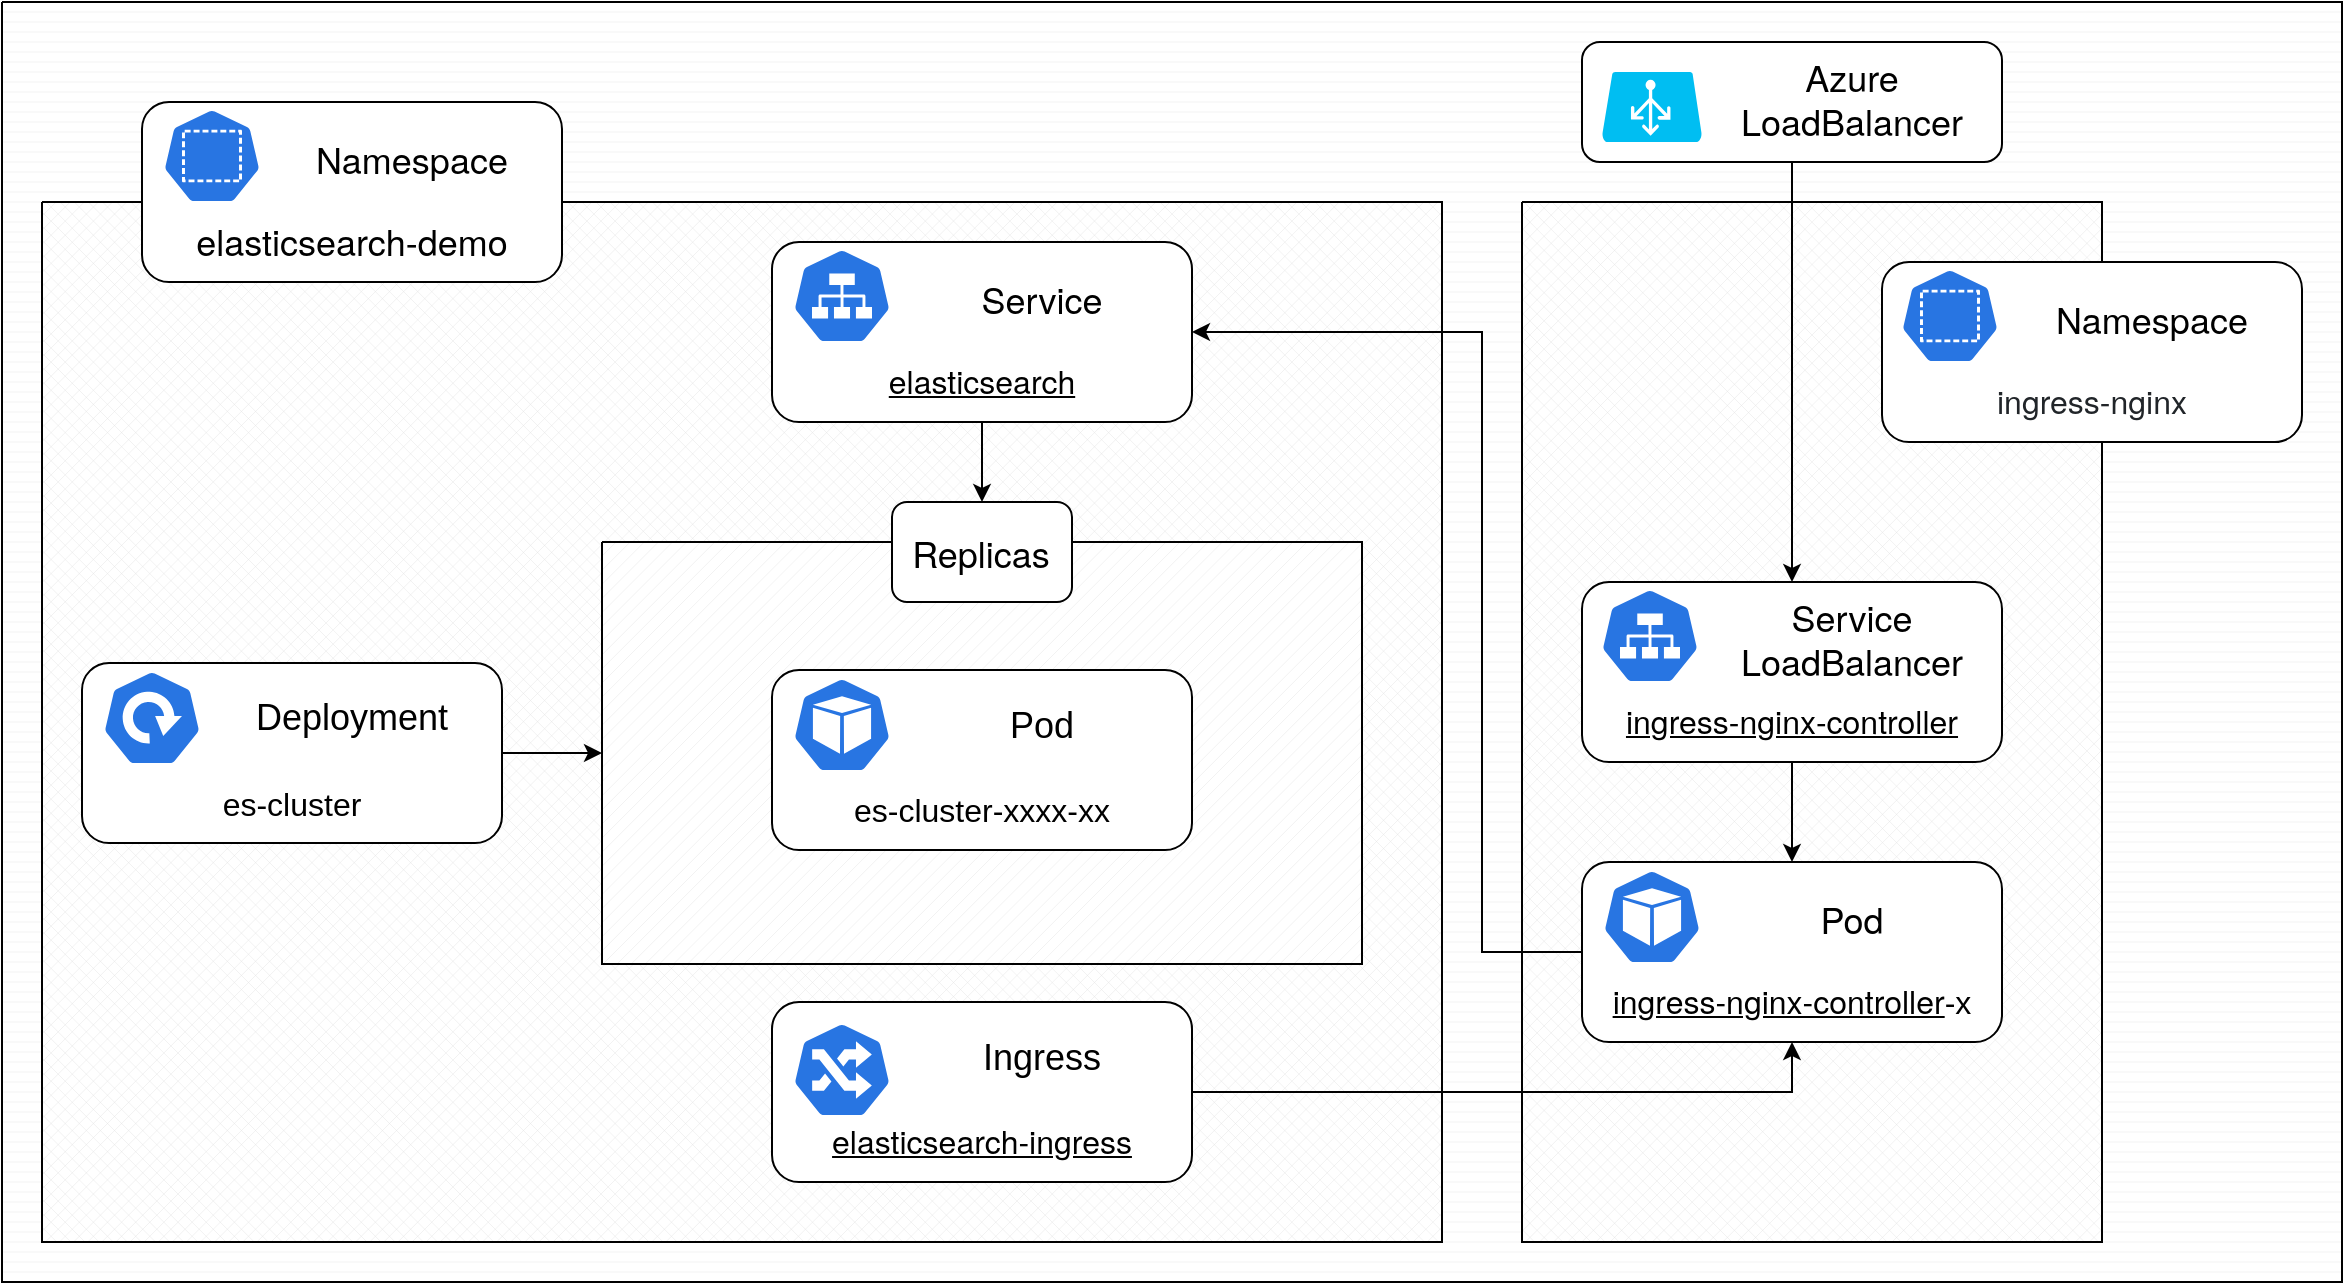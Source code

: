 <mxfile version="13.8.4" type="device"><diagram id="f106602c-feb2-e66a-4537-3a34d633f6aa" name="Page-1"><mxGraphModel dx="3124" dy="908" grid="1" gridSize="10" guides="1" tooltips="1" connect="1" arrows="1" fold="1" page="1" pageScale="1" pageWidth="1169" pageHeight="827" background="#ffffff" math="0" shadow="0"><root><mxCell id="0"/><mxCell id="1" parent="0"/><mxCell id="Gf2ZqYmmddDBSyahcJ5x-171" value="" style="verticalLabelPosition=bottom;verticalAlign=top;html=1;shape=mxgraph.basic.patternFillRect;fillStyle=hor;step=5;fillStrokeWidth=0.2;fillStrokeColor=#dddddd;" vertex="1" parent="1"><mxGeometry x="-100" y="60" width="1170" height="640" as="geometry"/></mxCell><mxCell id="Gf2ZqYmmddDBSyahcJ5x-125" value="" style="verticalLabelPosition=bottom;verticalAlign=top;html=1;shape=mxgraph.basic.patternFillRect;fillStyle=diagGrid;step=5;fillStrokeWidth=0.2;fillStrokeColor=#dddddd;" vertex="1" parent="1"><mxGeometry x="-80" y="160" width="700" height="520" as="geometry"/></mxCell><mxCell id="Gf2ZqYmmddDBSyahcJ5x-156" value="" style="verticalLabelPosition=bottom;verticalAlign=top;html=1;shape=mxgraph.basic.patternFillRect;fillStyle=diagGrid;step=5;fillStrokeWidth=0.2;fillStrokeColor=#dddddd;" vertex="1" parent="1"><mxGeometry x="660" y="160" width="290" height="520" as="geometry"/></mxCell><mxCell id="Gf2ZqYmmddDBSyahcJ5x-63" value="" style="group" vertex="1" connectable="0" parent="1"><mxGeometry x="690" y="350" width="210" height="90" as="geometry"/></mxCell><mxCell id="Gf2ZqYmmddDBSyahcJ5x-64" value="" style="rounded=1;whiteSpace=wrap;html=1;" vertex="1" parent="Gf2ZqYmmddDBSyahcJ5x-63"><mxGeometry width="210" height="90" as="geometry"/></mxCell><mxCell id="Gf2ZqYmmddDBSyahcJ5x-65" value="&lt;span style=&quot;font-family: &amp;#34;helvetica neue&amp;#34; , &amp;#34;helvetica&amp;#34; , &amp;#34;arial&amp;#34; , sans-serif ; font-size: 18px ; text-align: left ; background-color: rgb(255 , 255 , 255)&quot;&gt;Service&lt;br&gt;LoadBalancer&lt;br&gt;&lt;/span&gt;" style="text;html=1;strokeColor=none;fillColor=none;align=center;verticalAlign=middle;whiteSpace=wrap;rounded=0;" vertex="1" parent="Gf2ZqYmmddDBSyahcJ5x-63"><mxGeometry x="70" y="17.5" width="130" height="20" as="geometry"/></mxCell><mxCell id="Gf2ZqYmmddDBSyahcJ5x-66" value="&lt;div style=&quot;text-align: left&quot;&gt;&lt;a href=&quot;http://localhost:8001/ingress-nginx/Service/ingress-nginx-controller&quot; class=&quot;ServiceColor EntityReference&quot; style=&quot;box-sizing: border-box ; background-color: rgb(255 , 255 , 255) ; font-family: &amp;#34;helvetica neue&amp;#34; , &amp;#34;helvetica&amp;#34; , &amp;#34;arial&amp;#34; , sans-serif ; color: black&quot;&gt;ingress-nginx-controller&lt;/a&gt;&lt;br&gt;&lt;/div&gt;" style="text;html=1;strokeColor=none;fillColor=none;align=center;verticalAlign=middle;whiteSpace=wrap;rounded=0;fontSize=16;" vertex="1" parent="Gf2ZqYmmddDBSyahcJ5x-63"><mxGeometry x="10" y="60" width="190" height="20" as="geometry"/></mxCell><mxCell id="Gf2ZqYmmddDBSyahcJ5x-176" value="" style="html=1;dashed=0;whitespace=wrap;fillColor=#2875E2;strokeColor=#ffffff;points=[[0.005,0.63,0],[0.1,0.2,0],[0.9,0.2,0],[0.5,0,0],[0.995,0.63,0],[0.72,0.99,0],[0.5,1,0],[0.28,0.99,0]];shape=mxgraph.kubernetes.icon;prIcon=svc" vertex="1" parent="Gf2ZqYmmddDBSyahcJ5x-63"><mxGeometry x="9" y="3" width="50" height="48" as="geometry"/></mxCell><mxCell id="Gf2ZqYmmddDBSyahcJ5x-68" value="" style="group" vertex="1" connectable="0" parent="1"><mxGeometry x="690" y="490" width="210" height="90" as="geometry"/></mxCell><mxCell id="Gf2ZqYmmddDBSyahcJ5x-69" value="" style="rounded=1;whiteSpace=wrap;html=1;" vertex="1" parent="Gf2ZqYmmddDBSyahcJ5x-68"><mxGeometry width="210" height="90" as="geometry"/></mxCell><mxCell id="Gf2ZqYmmddDBSyahcJ5x-70" value="&lt;span style=&quot;font-family: &amp;#34;helvetica neue&amp;#34; , &amp;#34;helvetica&amp;#34; , &amp;#34;arial&amp;#34; , sans-serif ; font-size: 18px ; text-align: left ; background-color: rgb(255 , 255 , 255)&quot;&gt;Pod&lt;br&gt;&lt;/span&gt;" style="text;html=1;strokeColor=none;fillColor=none;align=center;verticalAlign=middle;whiteSpace=wrap;rounded=0;" vertex="1" parent="Gf2ZqYmmddDBSyahcJ5x-68"><mxGeometry x="70" y="17.5" width="130" height="20" as="geometry"/></mxCell><mxCell id="Gf2ZqYmmddDBSyahcJ5x-71" value="&lt;div style=&quot;text-align: left&quot;&gt;&lt;a href=&quot;http://localhost:8001/ingress-nginx/Service/ingress-nginx-controller&quot; class=&quot;ServiceColor EntityReference&quot; style=&quot;box-sizing: border-box ; background-color: rgb(255 , 255 , 255) ; font-family: &amp;#34;helvetica neue&amp;#34; , &amp;#34;helvetica&amp;#34; , &amp;#34;arial&amp;#34; , sans-serif ; color: black&quot;&gt;ingress-nginx-controller&lt;/a&gt;-x&lt;br&gt;&lt;/div&gt;" style="text;html=1;strokeColor=none;fillColor=none;align=center;verticalAlign=middle;whiteSpace=wrap;rounded=0;fontSize=16;" vertex="1" parent="Gf2ZqYmmddDBSyahcJ5x-68"><mxGeometry x="10" y="60" width="190" height="20" as="geometry"/></mxCell><mxCell id="Gf2ZqYmmddDBSyahcJ5x-175" value="" style="html=1;dashed=0;whitespace=wrap;fillColor=#2875E2;strokeColor=#ffffff;points=[[0.005,0.63,0],[0.1,0.2,0],[0.9,0.2,0],[0.5,0,0],[0.995,0.63,0],[0.72,0.99,0],[0.5,1,0],[0.28,0.99,0]];shape=mxgraph.kubernetes.icon;prIcon=pod" vertex="1" parent="Gf2ZqYmmddDBSyahcJ5x-68"><mxGeometry x="10" y="3.5" width="50" height="48" as="geometry"/></mxCell><mxCell id="Gf2ZqYmmddDBSyahcJ5x-79" value="" style="group" vertex="1" connectable="0" parent="1"><mxGeometry x="690" y="80" width="210" height="60" as="geometry"/></mxCell><mxCell id="Gf2ZqYmmddDBSyahcJ5x-75" value="" style="rounded=1;whiteSpace=wrap;html=1;" vertex="1" parent="Gf2ZqYmmddDBSyahcJ5x-79"><mxGeometry width="210" height="60" as="geometry"/></mxCell><mxCell id="Gf2ZqYmmddDBSyahcJ5x-76" value="&lt;span style=&quot;font-family: &amp;#34;helvetica neue&amp;#34; , &amp;#34;helvetica&amp;#34; , &amp;#34;arial&amp;#34; , sans-serif ; font-size: 18px ; text-align: left ; background-color: rgb(255 , 255 , 255)&quot;&gt;Azure&lt;br&gt;LoadBalancer&lt;br&gt;&lt;/span&gt;" style="text;html=1;strokeColor=none;fillColor=none;align=center;verticalAlign=middle;whiteSpace=wrap;rounded=0;" vertex="1" parent="Gf2ZqYmmddDBSyahcJ5x-79"><mxGeometry x="70" y="17.5" width="130" height="20" as="geometry"/></mxCell><mxCell id="Gf2ZqYmmddDBSyahcJ5x-73" value="" style="verticalLabelPosition=bottom;html=1;verticalAlign=top;align=center;strokeColor=none;fillColor=#00BEF2;shape=mxgraph.azure.azure_load_balancer;" vertex="1" parent="Gf2ZqYmmddDBSyahcJ5x-79"><mxGeometry x="10" y="15" width="50" height="35" as="geometry"/></mxCell><mxCell id="Gf2ZqYmmddDBSyahcJ5x-82" style="edgeStyle=orthogonalEdgeStyle;rounded=0;orthogonalLoop=1;jettySize=auto;html=1;exitX=0.5;exitY=1;exitDx=0;exitDy=0;entryX=0.5;entryY=0;entryDx=0;entryDy=0;" edge="1" parent="1" source="Gf2ZqYmmddDBSyahcJ5x-75" target="Gf2ZqYmmddDBSyahcJ5x-64"><mxGeometry relative="1" as="geometry"/></mxCell><mxCell id="Gf2ZqYmmddDBSyahcJ5x-85" style="edgeStyle=orthogonalEdgeStyle;rounded=0;orthogonalLoop=1;jettySize=auto;html=1;exitX=0.5;exitY=1;exitDx=0;exitDy=0;" edge="1" parent="1" source="Gf2ZqYmmddDBSyahcJ5x-64" target="Gf2ZqYmmddDBSyahcJ5x-69"><mxGeometry relative="1" as="geometry"/></mxCell><mxCell id="Gf2ZqYmmddDBSyahcJ5x-92" value="" style="group" vertex="1" connectable="0" parent="1"><mxGeometry x="285" y="180" width="210" height="90" as="geometry"/></mxCell><mxCell id="Gf2ZqYmmddDBSyahcJ5x-93" value="" style="rounded=1;whiteSpace=wrap;html=1;" vertex="1" parent="Gf2ZqYmmddDBSyahcJ5x-92"><mxGeometry width="210" height="90" as="geometry"/></mxCell><mxCell id="Gf2ZqYmmddDBSyahcJ5x-94" value="&lt;span style=&quot;font-family: &amp;#34;helvetica neue&amp;#34; , &amp;#34;helvetica&amp;#34; , &amp;#34;arial&amp;#34; , sans-serif ; font-size: 18px ; text-align: left ; background-color: rgb(255 , 255 , 255)&quot;&gt;Service&lt;br&gt;&lt;/span&gt;" style="text;html=1;strokeColor=none;fillColor=none;align=center;verticalAlign=middle;whiteSpace=wrap;rounded=0;" vertex="1" parent="Gf2ZqYmmddDBSyahcJ5x-92"><mxGeometry x="70" y="17.5" width="130" height="20" as="geometry"/></mxCell><mxCell id="Gf2ZqYmmddDBSyahcJ5x-95" value="&lt;div style=&quot;text-align: left&quot;&gt;&lt;a href=&quot;http://localhost:8001/elasticsearch-demo/Service/elasticsearch&quot; class=&quot;ServiceColor EntityReference&quot; style=&quot;box-sizing: border-box ; background-color: rgb(255 , 255 , 255) ; font-family: &amp;#34;helvetica neue&amp;#34; , &amp;#34;helvetica&amp;#34; , &amp;#34;arial&amp;#34; , sans-serif ; color: black&quot;&gt;elasticsearch&lt;/a&gt;&lt;br&gt;&lt;/div&gt;" style="text;html=1;strokeColor=none;fillColor=none;align=center;verticalAlign=middle;whiteSpace=wrap;rounded=0;fontSize=16;" vertex="1" parent="Gf2ZqYmmddDBSyahcJ5x-92"><mxGeometry x="10" y="60" width="190" height="20" as="geometry"/></mxCell><mxCell id="Gf2ZqYmmddDBSyahcJ5x-177" value="" style="html=1;dashed=0;whitespace=wrap;fillColor=#2875E2;strokeColor=#ffffff;points=[[0.005,0.63,0],[0.1,0.2,0],[0.9,0.2,0],[0.5,0,0],[0.995,0.63,0],[0.72,0.99,0],[0.5,1,0],[0.28,0.99,0]];shape=mxgraph.kubernetes.icon;prIcon=svc" vertex="1" parent="Gf2ZqYmmddDBSyahcJ5x-92"><mxGeometry x="10" y="3" width="50" height="48" as="geometry"/></mxCell><mxCell id="Gf2ZqYmmddDBSyahcJ5x-127" value="" style="group" vertex="1" connectable="0" parent="1"><mxGeometry x="-60" y="390.5" width="210" height="90" as="geometry"/></mxCell><mxCell id="Gf2ZqYmmddDBSyahcJ5x-128" value="" style="rounded=1;whiteSpace=wrap;html=1;" vertex="1" parent="Gf2ZqYmmddDBSyahcJ5x-127"><mxGeometry width="210" height="90" as="geometry"/></mxCell><mxCell id="Gf2ZqYmmddDBSyahcJ5x-129" value="&lt;font style=&quot;font-size: 18px&quot;&gt;Deployment&lt;/font&gt;" style="text;html=1;strokeColor=none;fillColor=none;align=center;verticalAlign=middle;whiteSpace=wrap;rounded=0;" vertex="1" parent="Gf2ZqYmmddDBSyahcJ5x-127"><mxGeometry x="70" y="17.5" width="130" height="20" as="geometry"/></mxCell><mxCell id="Gf2ZqYmmddDBSyahcJ5x-130" value="&lt;div style=&quot;text-align: left&quot;&gt;es-cluster&lt;/div&gt;" style="text;html=1;strokeColor=none;fillColor=none;align=center;verticalAlign=middle;whiteSpace=wrap;rounded=0;fontSize=16;" vertex="1" parent="Gf2ZqYmmddDBSyahcJ5x-127"><mxGeometry x="10" y="60" width="190" height="20" as="geometry"/></mxCell><mxCell id="Gf2ZqYmmddDBSyahcJ5x-131" value="" style="html=1;dashed=0;whitespace=wrap;fillColor=#2875E2;strokeColor=#ffffff;points=[[0.005,0.63,0],[0.1,0.2,0],[0.9,0.2,0],[0.5,0,0],[0.995,0.63,0],[0.72,0.99,0],[0.5,1,0],[0.28,0.99,0]];shape=mxgraph.kubernetes.icon;prIcon=deploy" vertex="1" parent="Gf2ZqYmmddDBSyahcJ5x-127"><mxGeometry x="10" y="3.5" width="50" height="48" as="geometry"/></mxCell><mxCell id="Gf2ZqYmmddDBSyahcJ5x-136" style="edgeStyle=orthogonalEdgeStyle;rounded=0;orthogonalLoop=1;jettySize=auto;html=1;exitX=1;exitY=0.5;exitDx=0;exitDy=0;entryX=0;entryY=0.5;entryDx=0;entryDy=0;entryPerimeter=0;" edge="1" parent="1" source="Gf2ZqYmmddDBSyahcJ5x-128" target="Gf2ZqYmmddDBSyahcJ5x-126"><mxGeometry relative="1" as="geometry"/></mxCell><mxCell id="Gf2ZqYmmddDBSyahcJ5x-142" value="" style="group" vertex="1" connectable="0" parent="1"><mxGeometry x="-30" y="110" width="210" height="90" as="geometry"/></mxCell><mxCell id="Gf2ZqYmmddDBSyahcJ5x-143" value="" style="rounded=1;whiteSpace=wrap;html=1;" vertex="1" parent="Gf2ZqYmmddDBSyahcJ5x-142"><mxGeometry width="210" height="90" as="geometry"/></mxCell><mxCell id="Gf2ZqYmmddDBSyahcJ5x-144" value="&lt;span style=&quot;font-family: &amp;#34;helvetica neue&amp;#34; , &amp;#34;helvetica&amp;#34; , &amp;#34;arial&amp;#34; , sans-serif ; font-size: 18px ; text-align: left ; background-color: rgb(255 , 255 , 255)&quot;&gt;Namespace&lt;/span&gt;" style="text;html=1;strokeColor=none;fillColor=none;align=center;verticalAlign=middle;whiteSpace=wrap;rounded=0;" vertex="1" parent="Gf2ZqYmmddDBSyahcJ5x-142"><mxGeometry x="70" y="17.5" width="130" height="20" as="geometry"/></mxCell><mxCell id="Gf2ZqYmmddDBSyahcJ5x-145" value="&lt;div style=&quot;text-align: left&quot;&gt;&lt;span style=&quot;font-family: &amp;#34;helvetica neue&amp;#34; , &amp;#34;helvetica&amp;#34; , &amp;#34;arial&amp;#34; , sans-serif ; font-size: 18px ; background-color: rgb(255 , 255 , 255)&quot;&gt;elasticsearch-demo&lt;/span&gt;&lt;br&gt;&lt;/div&gt;" style="text;html=1;strokeColor=none;fillColor=none;align=center;verticalAlign=middle;whiteSpace=wrap;rounded=0;fontSize=16;" vertex="1" parent="Gf2ZqYmmddDBSyahcJ5x-142"><mxGeometry x="10" y="60" width="190" height="20" as="geometry"/></mxCell><mxCell id="Gf2ZqYmmddDBSyahcJ5x-173" value="" style="html=1;dashed=0;whitespace=wrap;fillColor=#2875E2;strokeColor=#ffffff;points=[[0.005,0.63,0],[0.1,0.2,0],[0.9,0.2,0],[0.5,0,0],[0.995,0.63,0],[0.72,0.99,0],[0.5,1,0],[0.28,0.99,0]];shape=mxgraph.kubernetes.icon;prIcon=ns" vertex="1" parent="Gf2ZqYmmddDBSyahcJ5x-142"><mxGeometry x="10" y="3" width="50" height="48" as="geometry"/></mxCell><mxCell id="Gf2ZqYmmddDBSyahcJ5x-149" style="edgeStyle=orthogonalEdgeStyle;rounded=0;orthogonalLoop=1;jettySize=auto;html=1;exitX=0.5;exitY=1;exitDx=0;exitDy=0;entryX=0.5;entryY=0;entryDx=0;entryDy=0;" edge="1" parent="1" source="Gf2ZqYmmddDBSyahcJ5x-93" target="Gf2ZqYmmddDBSyahcJ5x-133"><mxGeometry relative="1" as="geometry"/></mxCell><mxCell id="Gf2ZqYmmddDBSyahcJ5x-153" style="edgeStyle=orthogonalEdgeStyle;rounded=0;orthogonalLoop=1;jettySize=auto;html=1;entryX=0.5;entryY=1;entryDx=0;entryDy=0;" edge="1" parent="1" source="Gf2ZqYmmddDBSyahcJ5x-179" target="Gf2ZqYmmddDBSyahcJ5x-69"><mxGeometry relative="1" as="geometry"><mxPoint x="500" y="605" as="sourcePoint"/></mxGeometry></mxCell><mxCell id="Gf2ZqYmmddDBSyahcJ5x-155" value="" style="group" vertex="1" connectable="0" parent="1"><mxGeometry x="200" y="310" width="380" height="231" as="geometry"/></mxCell><mxCell id="Gf2ZqYmmddDBSyahcJ5x-126" value="" style="verticalLabelPosition=bottom;verticalAlign=top;html=1;shape=mxgraph.basic.patternFillRect;fillStyle=diag;step=5;fillStrokeWidth=0.2;fillStrokeColor=#dddddd;" vertex="1" parent="Gf2ZqYmmddDBSyahcJ5x-155"><mxGeometry y="20" width="380" height="211" as="geometry"/></mxCell><mxCell id="Gf2ZqYmmddDBSyahcJ5x-132" value="" style="group" vertex="1" connectable="0" parent="Gf2ZqYmmddDBSyahcJ5x-155"><mxGeometry x="145" width="90" height="50" as="geometry"/></mxCell><mxCell id="Gf2ZqYmmddDBSyahcJ5x-133" value="" style="rounded=1;whiteSpace=wrap;html=1;" vertex="1" parent="Gf2ZqYmmddDBSyahcJ5x-132"><mxGeometry width="90" height="50" as="geometry"/></mxCell><mxCell id="Gf2ZqYmmddDBSyahcJ5x-134" value="&lt;div style=&quot;text-align: left&quot;&gt;&lt;font face=&quot;helvetica neue, helvetica, arial, sans-serif&quot; style=&quot;font-size: 18px&quot;&gt;&lt;span style=&quot;background-color: rgb(255 , 255 , 255)&quot;&gt;Replicas&lt;/span&gt;&lt;/font&gt;&lt;/div&gt;" style="text;html=1;strokeColor=none;fillColor=none;align=center;verticalAlign=middle;whiteSpace=wrap;rounded=0;" vertex="1" parent="Gf2ZqYmmddDBSyahcJ5x-132"><mxGeometry x="19.3" y="15" width="51.41" height="20" as="geometry"/></mxCell><mxCell id="Gf2ZqYmmddDBSyahcJ5x-135" style="edgeStyle=orthogonalEdgeStyle;rounded=0;orthogonalLoop=1;jettySize=auto;html=1;exitX=0.5;exitY=1;exitDx=0;exitDy=0;" edge="1" parent="Gf2ZqYmmddDBSyahcJ5x-132" source="Gf2ZqYmmddDBSyahcJ5x-134" target="Gf2ZqYmmddDBSyahcJ5x-134"><mxGeometry x="437.5" y="320" as="geometry"/></mxCell><mxCell id="Gf2ZqYmmddDBSyahcJ5x-138" value="" style="rounded=1;whiteSpace=wrap;html=1;" vertex="1" parent="Gf2ZqYmmddDBSyahcJ5x-155"><mxGeometry x="85" y="84" width="210" height="90" as="geometry"/></mxCell><mxCell id="Gf2ZqYmmddDBSyahcJ5x-139" value="&lt;font style=&quot;font-size: 18px&quot;&gt;Pod&lt;/font&gt;" style="text;html=1;strokeColor=none;fillColor=none;align=center;verticalAlign=middle;whiteSpace=wrap;rounded=0;" vertex="1" parent="Gf2ZqYmmddDBSyahcJ5x-155"><mxGeometry x="155" y="101.5" width="130" height="20" as="geometry"/></mxCell><mxCell id="Gf2ZqYmmddDBSyahcJ5x-140" value="&lt;div style=&quot;text-align: left&quot;&gt;es-cluster-xxxx-xx&lt;/div&gt;" style="text;html=1;strokeColor=none;fillColor=none;align=center;verticalAlign=middle;whiteSpace=wrap;rounded=0;fontSize=16;" vertex="1" parent="Gf2ZqYmmddDBSyahcJ5x-155"><mxGeometry x="95" y="144" width="190" height="20" as="geometry"/></mxCell><mxCell id="Gf2ZqYmmddDBSyahcJ5x-141" value="" style="html=1;dashed=0;whitespace=wrap;fillColor=#2875E2;strokeColor=#ffffff;points=[[0.005,0.63,0],[0.1,0.2,0],[0.9,0.2,0],[0.5,0,0],[0.995,0.63,0],[0.72,0.99,0],[0.5,1,0],[0.28,0.99,0]];shape=mxgraph.kubernetes.icon;prIcon=pod" vertex="1" parent="Gf2ZqYmmddDBSyahcJ5x-155"><mxGeometry x="95" y="87.5" width="50" height="48" as="geometry"/></mxCell><mxCell id="Gf2ZqYmmddDBSyahcJ5x-157" value="" style="group" vertex="1" connectable="0" parent="1"><mxGeometry x="840" y="190" width="210" height="90" as="geometry"/></mxCell><mxCell id="Gf2ZqYmmddDBSyahcJ5x-158" value="" style="rounded=1;whiteSpace=wrap;html=1;" vertex="1" parent="Gf2ZqYmmddDBSyahcJ5x-157"><mxGeometry width="210" height="90" as="geometry"/></mxCell><mxCell id="Gf2ZqYmmddDBSyahcJ5x-159" value="&lt;span style=&quot;font-family: &amp;#34;helvetica neue&amp;#34; , &amp;#34;helvetica&amp;#34; , &amp;#34;arial&amp;#34; , sans-serif ; font-size: 18px ; text-align: left ; background-color: rgb(255 , 255 , 255)&quot;&gt;Namespace&lt;/span&gt;" style="text;html=1;strokeColor=none;fillColor=none;align=center;verticalAlign=middle;whiteSpace=wrap;rounded=0;" vertex="1" parent="Gf2ZqYmmddDBSyahcJ5x-157"><mxGeometry x="70" y="17.5" width="130" height="20" as="geometry"/></mxCell><mxCell id="Gf2ZqYmmddDBSyahcJ5x-160" value="&lt;div style=&quot;text-align: left&quot;&gt;&lt;span style=&quot;color: rgb(33 , 37 , 41) ; font-family: &amp;#34;helvetica neue&amp;#34; , &amp;#34;helvetica&amp;#34; , &amp;#34;arial&amp;#34; , sans-serif ; background-color: rgb(255 , 255 , 255)&quot;&gt;ingress-nginx&lt;/span&gt;&lt;br&gt;&lt;/div&gt;" style="text;html=1;strokeColor=none;fillColor=none;align=center;verticalAlign=middle;whiteSpace=wrap;rounded=0;fontSize=16;" vertex="1" parent="Gf2ZqYmmddDBSyahcJ5x-157"><mxGeometry x="10" y="60" width="190" height="20" as="geometry"/></mxCell><mxCell id="Gf2ZqYmmddDBSyahcJ5x-174" value="" style="html=1;dashed=0;whitespace=wrap;fillColor=#2875E2;strokeColor=#ffffff;points=[[0.005,0.63,0],[0.1,0.2,0],[0.9,0.2,0],[0.5,0,0],[0.995,0.63,0],[0.72,0.99,0],[0.5,1,0],[0.28,0.99,0]];shape=mxgraph.kubernetes.icon;prIcon=ns" vertex="1" parent="Gf2ZqYmmddDBSyahcJ5x-157"><mxGeometry x="9" y="3" width="50" height="48" as="geometry"/></mxCell><mxCell id="Gf2ZqYmmddDBSyahcJ5x-178" value="" style="group" vertex="1" connectable="0" parent="1"><mxGeometry x="285" y="560" width="210" height="90" as="geometry"/></mxCell><mxCell id="Gf2ZqYmmddDBSyahcJ5x-179" value="" style="rounded=1;whiteSpace=wrap;html=1;" vertex="1" parent="Gf2ZqYmmddDBSyahcJ5x-178"><mxGeometry width="210" height="90" as="geometry"/></mxCell><mxCell id="Gf2ZqYmmddDBSyahcJ5x-180" value="&lt;font style=&quot;font-size: 18px&quot;&gt;Ingress&lt;/font&gt;" style="text;html=1;strokeColor=none;fillColor=none;align=center;verticalAlign=middle;whiteSpace=wrap;rounded=0;" vertex="1" parent="Gf2ZqYmmddDBSyahcJ5x-178"><mxGeometry x="70" y="17.5" width="130" height="20" as="geometry"/></mxCell><mxCell id="Gf2ZqYmmddDBSyahcJ5x-181" value="&lt;div style=&quot;text-align: left&quot;&gt;&lt;a href=&quot;http://localhost:8001/elasticsearch-demo/Ingress/elasticsearch-ingress&quot; class=&quot;IngressColor EntityReference&quot; style=&quot;box-sizing: border-box ; background-color: rgb(255 , 255 , 255) ; font-family: &amp;#34;helvetica neue&amp;#34; , &amp;#34;helvetica&amp;#34; , &amp;#34;arial&amp;#34; , sans-serif ; color: black&quot;&gt;elasticsearch-ingress&lt;/a&gt;&lt;br&gt;&lt;/div&gt;" style="text;html=1;strokeColor=none;fillColor=none;align=center;verticalAlign=middle;whiteSpace=wrap;rounded=0;fontSize=16;" vertex="1" parent="Gf2ZqYmmddDBSyahcJ5x-178"><mxGeometry x="10" y="60" width="190" height="20" as="geometry"/></mxCell><mxCell id="Gf2ZqYmmddDBSyahcJ5x-183" value="" style="html=1;dashed=0;whitespace=wrap;fillColor=#2875E2;strokeColor=#ffffff;points=[[0.005,0.63,0],[0.1,0.2,0],[0.9,0.2,0],[0.5,0,0],[0.995,0.63,0],[0.72,0.99,0],[0.5,1,0],[0.28,0.99,0]];shape=mxgraph.kubernetes.icon;prIcon=ing" vertex="1" parent="Gf2ZqYmmddDBSyahcJ5x-178"><mxGeometry x="10" y="10" width="50" height="48" as="geometry"/></mxCell><mxCell id="Gf2ZqYmmddDBSyahcJ5x-185" style="edgeStyle=orthogonalEdgeStyle;rounded=0;orthogonalLoop=1;jettySize=auto;html=1;exitX=0;exitY=0.5;exitDx=0;exitDy=0;entryX=1;entryY=0.5;entryDx=0;entryDy=0;" edge="1" parent="1" source="Gf2ZqYmmddDBSyahcJ5x-69" target="Gf2ZqYmmddDBSyahcJ5x-93"><mxGeometry relative="1" as="geometry"><mxPoint x="580" as="targetPoint"/><Array as="points"><mxPoint x="640" y="535"/><mxPoint x="640" y="225"/></Array></mxGeometry></mxCell></root></mxGraphModel></diagram></mxfile>